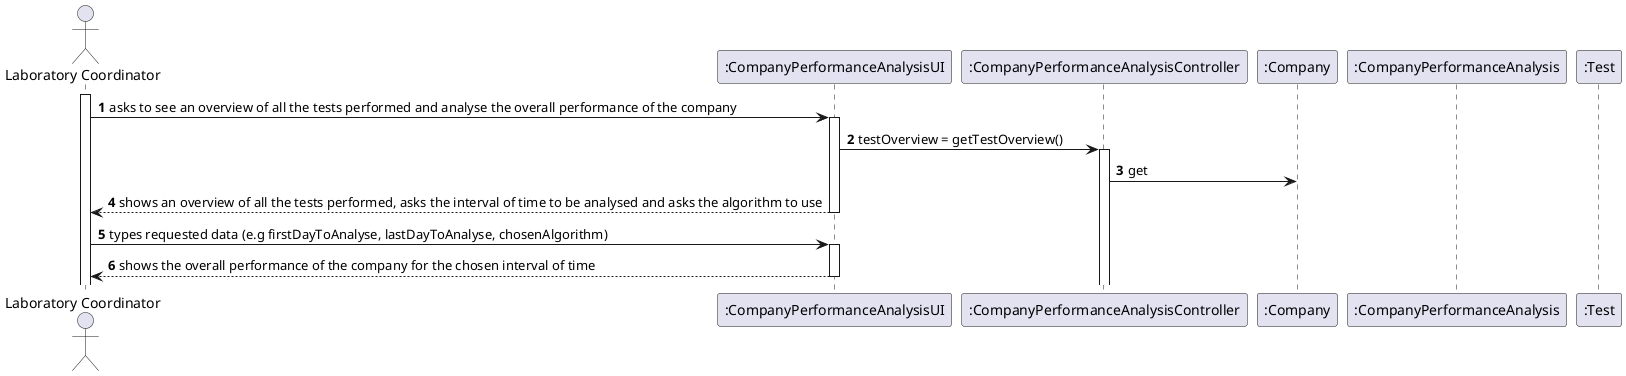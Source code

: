 @startuml
autonumber
actor "Laboratory Coordinator" as LC

participant ":CompanyPerformanceAnalysisUI" as UI
participant ":CompanyPerformanceAnalysisController" as CTRL
participant ":Company" as CMP
participant ":CompanyPerformanceAnalysis" as CPA
participant ":Test" as TST

activate LC
LC -> UI : asks to see an overview of all the tests performed and analyse the overall performance of the company
activate UI

UI -> CTRL : testOverview = getTestOverview()
activate CTRL

CTRL -> CMP : get

'array of int with:
'number of clients
'number of tests waiting for results
'number of tests waiting for diagnosis
'total number of tests processed in the laboratory in each day
'...week
'...month
'...year

UI --> LC : shows an overview of all the tests performed, asks the interval of time to be analysed and asks the algorithm to use
deactivate UI



LC -> UI : types requested data (e.g firstDayToAnalyse, lastDayToAnalyse, chosenAlgorithm)
activate UI

UI --> LC : shows the overall performance of the company for the chosen interval of time
deactivate UI


@enduml